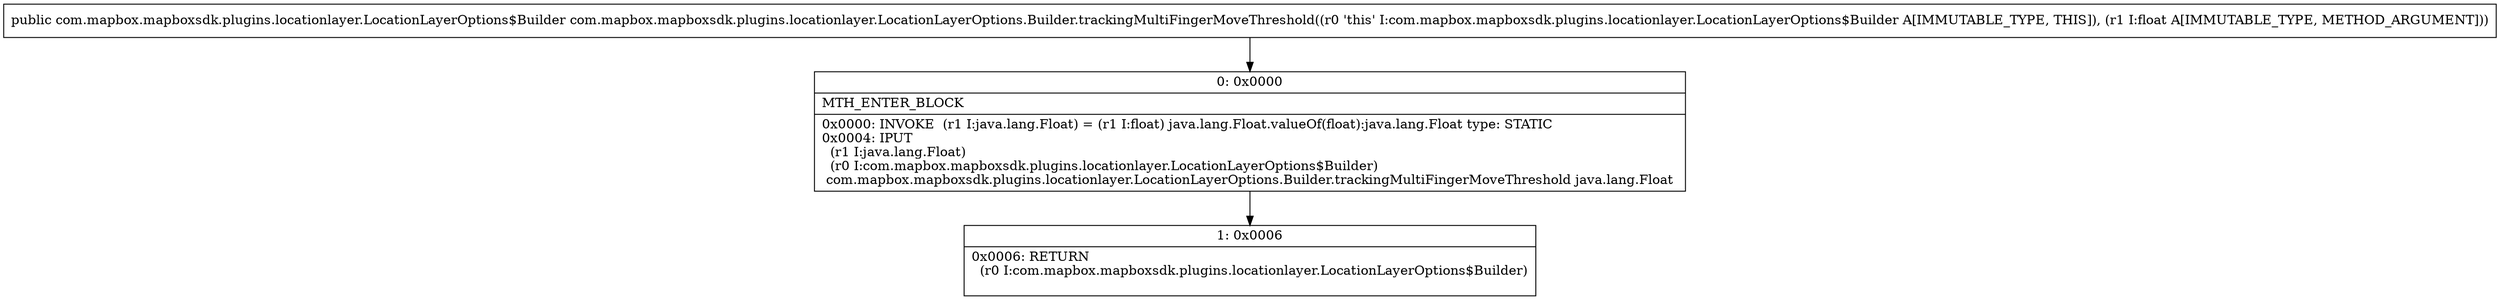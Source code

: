 digraph "CFG forcom.mapbox.mapboxsdk.plugins.locationlayer.LocationLayerOptions.Builder.trackingMultiFingerMoveThreshold(F)Lcom\/mapbox\/mapboxsdk\/plugins\/locationlayer\/LocationLayerOptions$Builder;" {
Node_0 [shape=record,label="{0\:\ 0x0000|MTH_ENTER_BLOCK\l|0x0000: INVOKE  (r1 I:java.lang.Float) = (r1 I:float) java.lang.Float.valueOf(float):java.lang.Float type: STATIC \l0x0004: IPUT  \l  (r1 I:java.lang.Float)\l  (r0 I:com.mapbox.mapboxsdk.plugins.locationlayer.LocationLayerOptions$Builder)\l com.mapbox.mapboxsdk.plugins.locationlayer.LocationLayerOptions.Builder.trackingMultiFingerMoveThreshold java.lang.Float \l}"];
Node_1 [shape=record,label="{1\:\ 0x0006|0x0006: RETURN  \l  (r0 I:com.mapbox.mapboxsdk.plugins.locationlayer.LocationLayerOptions$Builder)\l \l}"];
MethodNode[shape=record,label="{public com.mapbox.mapboxsdk.plugins.locationlayer.LocationLayerOptions$Builder com.mapbox.mapboxsdk.plugins.locationlayer.LocationLayerOptions.Builder.trackingMultiFingerMoveThreshold((r0 'this' I:com.mapbox.mapboxsdk.plugins.locationlayer.LocationLayerOptions$Builder A[IMMUTABLE_TYPE, THIS]), (r1 I:float A[IMMUTABLE_TYPE, METHOD_ARGUMENT])) }"];
MethodNode -> Node_0;
Node_0 -> Node_1;
}

